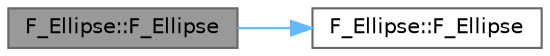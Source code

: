 digraph "F_Ellipse::F_Ellipse"
{
 // LATEX_PDF_SIZE
  bgcolor="transparent";
  edge [fontname=Helvetica,fontsize=10,labelfontname=Helvetica,labelfontsize=10];
  node [fontname=Helvetica,fontsize=10,shape=box,height=0.2,width=0.4];
  rankdir="LR";
  Node1 [id="Node000001",label="F_Ellipse::F_Ellipse",height=0.2,width=0.4,color="gray40", fillcolor="grey60", style="filled", fontcolor="black",tooltip="拷贝构造函数"];
  Node1 -> Node2 [id="edge1_Node000001_Node000002",color="steelblue1",style="solid",tooltip=" "];
  Node2 [id="Node000002",label="F_Ellipse::F_Ellipse",height=0.2,width=0.4,color="grey40", fillcolor="white", style="filled",URL="$class_f___ellipse.html#ae1047159e4b2a5f2b73b5af5a69b4043",tooltip="默认构造函数"];
}
